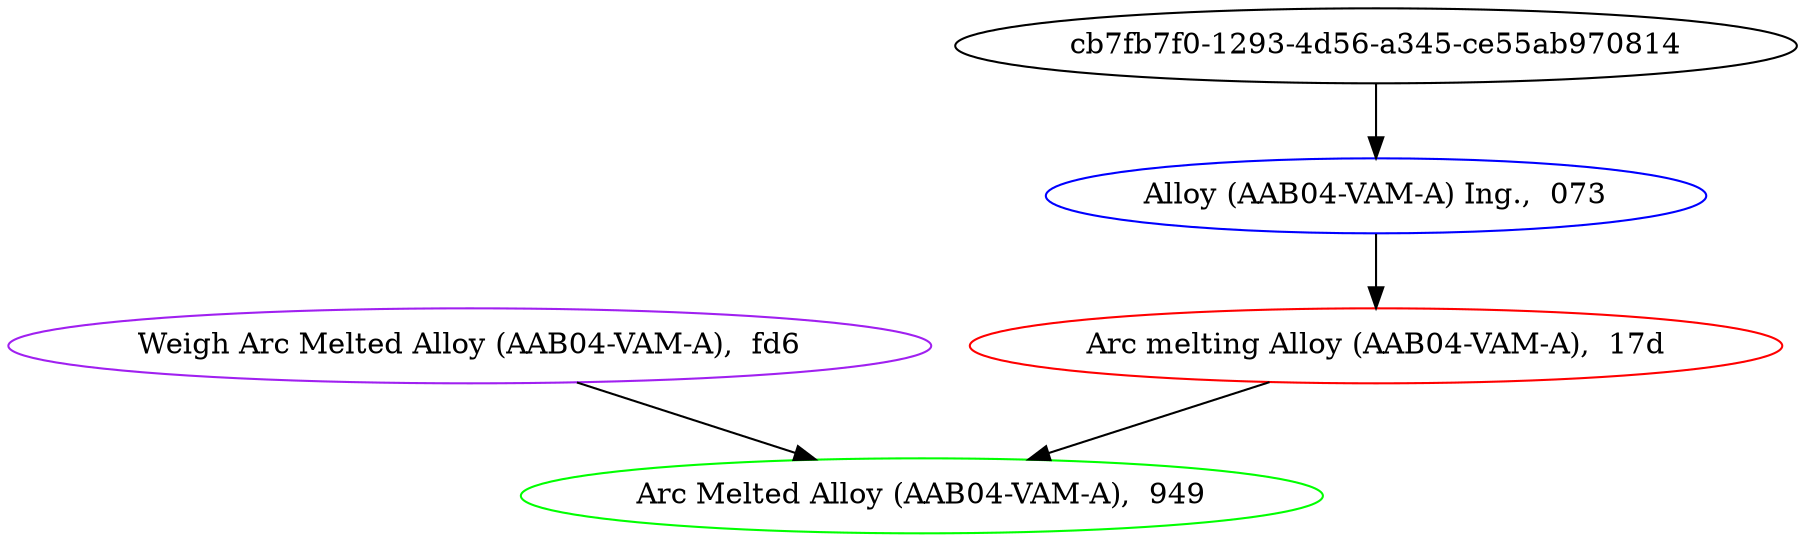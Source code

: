 strict digraph "" {
	graph [bb="0,0,858.76,252"];
	node [label="\N",
		nodesep=0.4,
		ranksep=1
	];
	"Alloy (AAB04-VAM-A) Ing.,  073"	 [color=blue,
		height=0.5,
		pos="656.63,162",
		width=4.4052];
	"Arc melting Alloy (AAB04-VAM-A),  17d"	 ["Argon Pressure"="Argon Pressure, 850-900",
		Diffusion="Diffusion, Before Each Melt",
		"Ingot Location"="Ingot Location, 7.0 dimensionless",
		"Initial Purging Times"="Initial Purging Times, 3.0 hour",
		"Vacuum Before Melt"="Vacuum Before Melt, 5e-05 dimensionless",
		color=red,
		height=0.5,
		pos="656.63,90",
		tags="{0: 'composition_id::AAB04', 1: 'batch::A', 2: 'fabrication_method::VAM', 3: 'start_date::2022-11-03', 4: 'finish_date::2022-11-05', \
5: 'time_spent::3', 6: 'Full Ingot::7::175', 7: 'Full Ingot::6::145', 8: 'Full Ingot::5::145', 9: 'Full Ingot::4::145', 10: 'Full \
Ingot::3::145', 11: 'Full Ingot::2::145', 12: 'Full Ingot::1::110', 13: '3 Part Sections::3::110', 14: '3 Part Sections::2::90', \
15: '3 Part Sections::1::90'}",
		width=5.4162];
	"Alloy (AAB04-VAM-A) Ing.,  073" -> "Arc melting Alloy (AAB04-VAM-A),  17d"	 [pos="e,656.63,108.41 656.63,143.83 656.63,136.13 656.63,126.97 656.63,118.42"];
	"Arc Melted Alloy (AAB04-VAM-A),  949"	 [color=green,
		height=0.5,
		pos="438.63,18",
		tags="{0: 'composition_id::AAB04', 1: 'batch::A', 2: 'fabrication_method::VAM'}",
		width=5.344];
	"Arc melting Alloy (AAB04-VAM-A),  17d" -> "Arc Melted Alloy (AAB04-VAM-A),  949"	 [pos="e,491.42,35.437 604.14,72.663 573.19,62.443 533.86,49.451 501.29,38.697"];
	"cb7fb7f0-1293-4d56-a345-ce55ab970814"	 [height=0.5,
		pos="656.63,234",
		width=5.6148];
	"cb7fb7f0-1293-4d56-a345-ce55ab970814" -> "Alloy (AAB04-VAM-A) Ing.,  073"	 [pos="e,656.63,180.41 656.63,215.83 656.63,208.13 656.63,198.97 656.63,190.42"];
	"Weigh Arc Melted Alloy (AAB04-VAM-A),  fd6"	 ["Mass Loss"="Mass Loss, 0.02 gram",
		"Weighed Mass"="Weighed Mass, 29.9974 gram",
		color=purple,
		height=0.5,
		pos="221.63,90",
		tags="{0: 'composition_id::AAB04', 1: 'batch::A', 2: 'fabrication_method::VAM'}",
		width=6.1564];
	"Weigh Arc Melted Alloy (AAB04-VAM-A),  fd6" -> "Arc Melted Alloy (AAB04-VAM-A),  949"	 [pos="e,386.34,35.35 274.44,72.479 305.25,62.256 344.28,49.305 376.56,38.596"];
}
